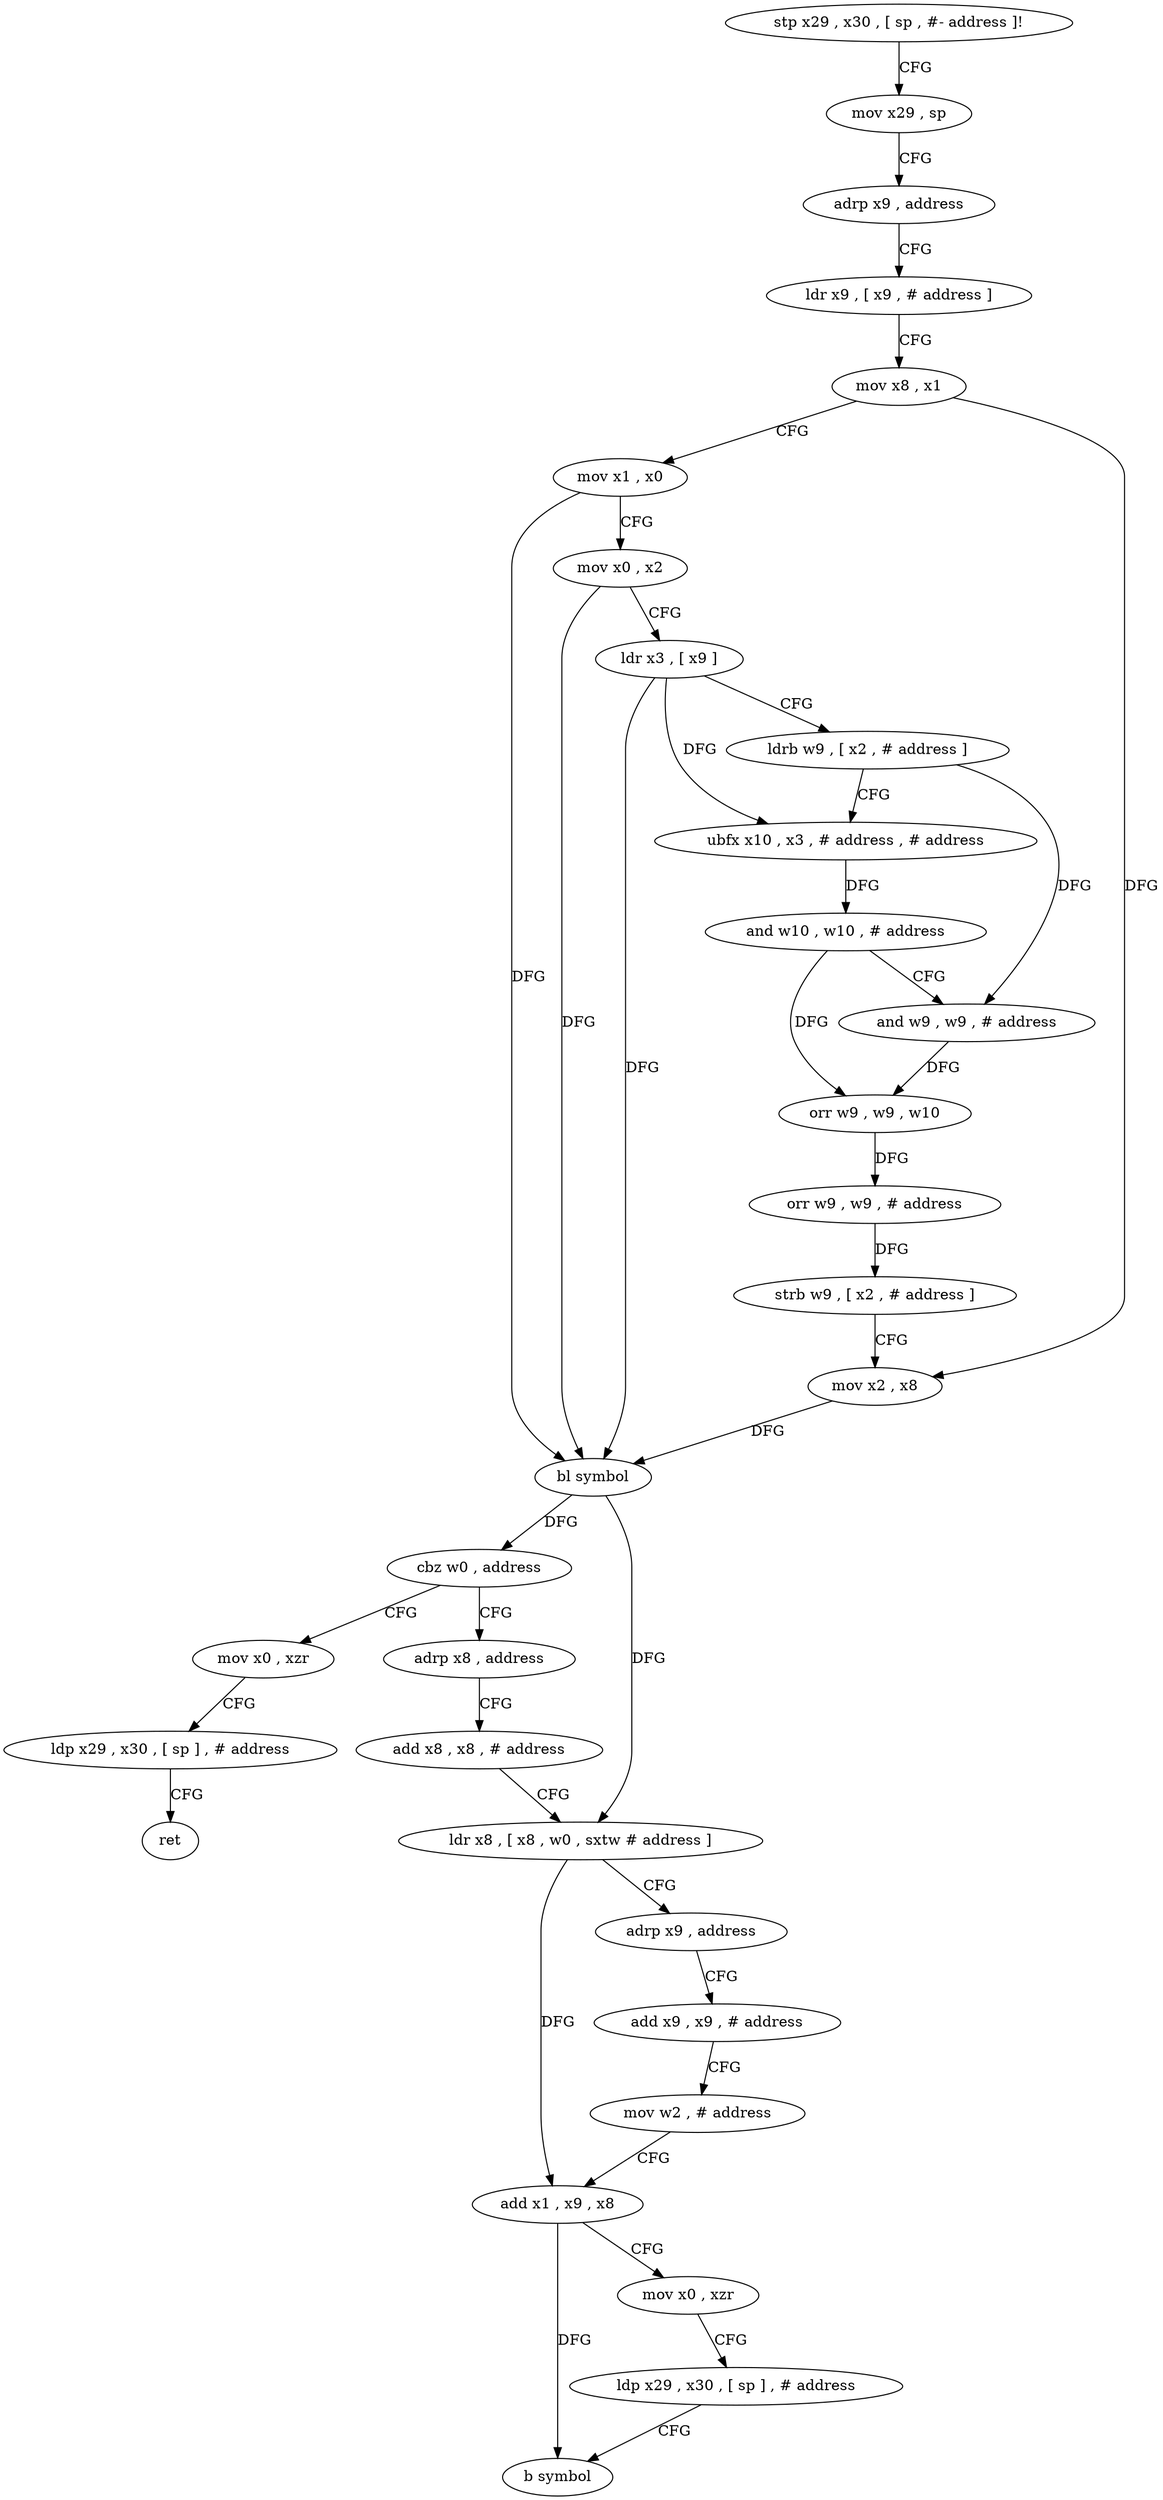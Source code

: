 digraph "func" {
"4229884" [label = "stp x29 , x30 , [ sp , #- address ]!" ]
"4229888" [label = "mov x29 , sp" ]
"4229892" [label = "adrp x9 , address" ]
"4229896" [label = "ldr x9 , [ x9 , # address ]" ]
"4229900" [label = "mov x8 , x1" ]
"4229904" [label = "mov x1 , x0" ]
"4229908" [label = "mov x0 , x2" ]
"4229912" [label = "ldr x3 , [ x9 ]" ]
"4229916" [label = "ldrb w9 , [ x2 , # address ]" ]
"4229920" [label = "ubfx x10 , x3 , # address , # address" ]
"4229924" [label = "and w10 , w10 , # address" ]
"4229928" [label = "and w9 , w9 , # address" ]
"4229932" [label = "orr w9 , w9 , w10" ]
"4229936" [label = "orr w9 , w9 , # address" ]
"4229940" [label = "strb w9 , [ x2 , # address ]" ]
"4229944" [label = "mov x2 , x8" ]
"4229948" [label = "bl symbol" ]
"4229952" [label = "cbz w0 , address" ]
"4229996" [label = "mov x0 , xzr" ]
"4229956" [label = "adrp x8 , address" ]
"4230000" [label = "ldp x29 , x30 , [ sp ] , # address" ]
"4230004" [label = "ret" ]
"4229960" [label = "add x8 , x8 , # address" ]
"4229964" [label = "ldr x8 , [ x8 , w0 , sxtw # address ]" ]
"4229968" [label = "adrp x9 , address" ]
"4229972" [label = "add x9 , x9 , # address" ]
"4229976" [label = "mov w2 , # address" ]
"4229980" [label = "add x1 , x9 , x8" ]
"4229984" [label = "mov x0 , xzr" ]
"4229988" [label = "ldp x29 , x30 , [ sp ] , # address" ]
"4229992" [label = "b symbol" ]
"4229884" -> "4229888" [ label = "CFG" ]
"4229888" -> "4229892" [ label = "CFG" ]
"4229892" -> "4229896" [ label = "CFG" ]
"4229896" -> "4229900" [ label = "CFG" ]
"4229900" -> "4229904" [ label = "CFG" ]
"4229900" -> "4229944" [ label = "DFG" ]
"4229904" -> "4229908" [ label = "CFG" ]
"4229904" -> "4229948" [ label = "DFG" ]
"4229908" -> "4229912" [ label = "CFG" ]
"4229908" -> "4229948" [ label = "DFG" ]
"4229912" -> "4229916" [ label = "CFG" ]
"4229912" -> "4229920" [ label = "DFG" ]
"4229912" -> "4229948" [ label = "DFG" ]
"4229916" -> "4229920" [ label = "CFG" ]
"4229916" -> "4229928" [ label = "DFG" ]
"4229920" -> "4229924" [ label = "DFG" ]
"4229924" -> "4229928" [ label = "CFG" ]
"4229924" -> "4229932" [ label = "DFG" ]
"4229928" -> "4229932" [ label = "DFG" ]
"4229932" -> "4229936" [ label = "DFG" ]
"4229936" -> "4229940" [ label = "DFG" ]
"4229940" -> "4229944" [ label = "CFG" ]
"4229944" -> "4229948" [ label = "DFG" ]
"4229948" -> "4229952" [ label = "DFG" ]
"4229948" -> "4229964" [ label = "DFG" ]
"4229952" -> "4229996" [ label = "CFG" ]
"4229952" -> "4229956" [ label = "CFG" ]
"4229996" -> "4230000" [ label = "CFG" ]
"4229956" -> "4229960" [ label = "CFG" ]
"4230000" -> "4230004" [ label = "CFG" ]
"4229960" -> "4229964" [ label = "CFG" ]
"4229964" -> "4229968" [ label = "CFG" ]
"4229964" -> "4229980" [ label = "DFG" ]
"4229968" -> "4229972" [ label = "CFG" ]
"4229972" -> "4229976" [ label = "CFG" ]
"4229976" -> "4229980" [ label = "CFG" ]
"4229980" -> "4229984" [ label = "CFG" ]
"4229980" -> "4229992" [ label = "DFG" ]
"4229984" -> "4229988" [ label = "CFG" ]
"4229988" -> "4229992" [ label = "CFG" ]
}
